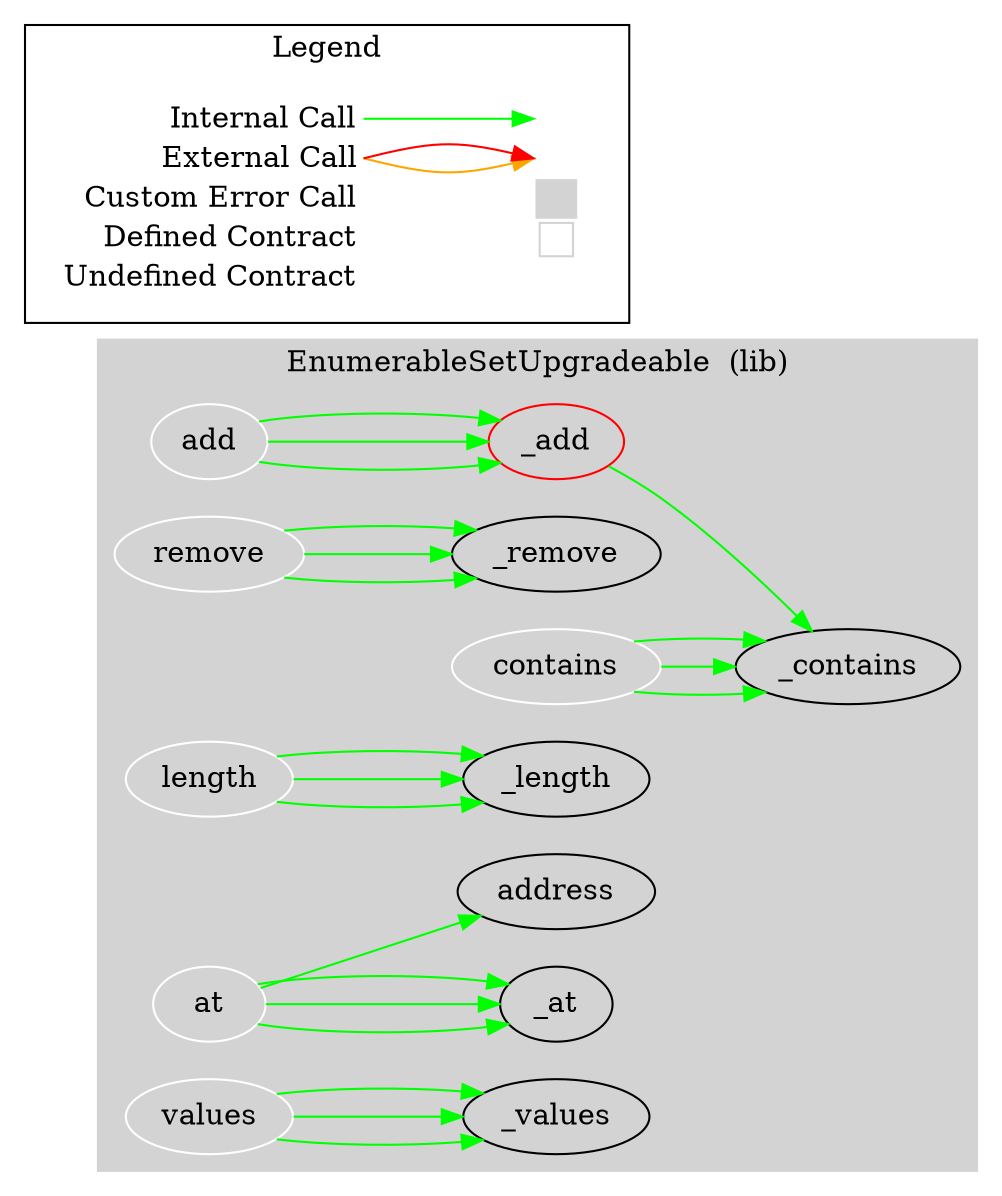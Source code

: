 digraph G {
  graph [ ratio = "auto", page = "100", compound =true ];
subgraph "clusterEnumerableSetUpgradeable" {
  graph [ label = "EnumerableSetUpgradeable  (lib)", color = "lightgray", style = "filled", bgcolor = "lightgray" ];
  "EnumerableSetUpgradeable._add" [ label = "_add", color = "red" ];
  "EnumerableSetUpgradeable._remove" [ label = "_remove" ];
  "EnumerableSetUpgradeable._contains" [ label = "_contains" ];
  "EnumerableSetUpgradeable._length" [ label = "_length" ];
  "EnumerableSetUpgradeable._at" [ label = "_at" ];
  "EnumerableSetUpgradeable._values" [ label = "_values" ];
  "EnumerableSetUpgradeable.add" [ label = "add", color = "white" ];
  "EnumerableSetUpgradeable.remove" [ label = "remove", color = "white" ];
  "EnumerableSetUpgradeable.contains" [ label = "contains", color = "white" ];
  "EnumerableSetUpgradeable.length" [ label = "length", color = "white" ];
  "EnumerableSetUpgradeable.at" [ label = "at", color = "white" ];
  "EnumerableSetUpgradeable.values" [ label = "values", color = "white" ];
  "EnumerableSetUpgradeable.address" [ label = "address" ];
}

  "EnumerableSetUpgradeable._add";
  "EnumerableSetUpgradeable._contains";
  "EnumerableSetUpgradeable.add";
  "EnumerableSetUpgradeable.remove";
  "EnumerableSetUpgradeable._remove";
  "EnumerableSetUpgradeable.contains";
  "EnumerableSetUpgradeable.length";
  "EnumerableSetUpgradeable._length";
  "EnumerableSetUpgradeable.at";
  "EnumerableSetUpgradeable._at";
  "EnumerableSetUpgradeable.values";
  "EnumerableSetUpgradeable._values";
  "EnumerableSetUpgradeable.address";
  "EnumerableSetUpgradeable._add" -> "EnumerableSetUpgradeable._contains" [ color = "green" ];
  "EnumerableSetUpgradeable.add" -> "EnumerableSetUpgradeable._add" [ color = "green" ];
  "EnumerableSetUpgradeable.remove" -> "EnumerableSetUpgradeable._remove" [ color = "green" ];
  "EnumerableSetUpgradeable.contains" -> "EnumerableSetUpgradeable._contains" [ color = "green" ];
  "EnumerableSetUpgradeable.length" -> "EnumerableSetUpgradeable._length" [ color = "green" ];
  "EnumerableSetUpgradeable.at" -> "EnumerableSetUpgradeable._at" [ color = "green" ];
  "EnumerableSetUpgradeable.values" -> "EnumerableSetUpgradeable._values" [ color = "green" ];
  "EnumerableSetUpgradeable.add" -> "EnumerableSetUpgradeable._add" [ color = "green" ];
  "EnumerableSetUpgradeable.remove" -> "EnumerableSetUpgradeable._remove" [ color = "green" ];
  "EnumerableSetUpgradeable.contains" -> "EnumerableSetUpgradeable._contains" [ color = "green" ];
  "EnumerableSetUpgradeable.length" -> "EnumerableSetUpgradeable._length" [ color = "green" ];
  "EnumerableSetUpgradeable.at" -> "EnumerableSetUpgradeable.address" [ color = "green" ];
  "EnumerableSetUpgradeable.at" -> "EnumerableSetUpgradeable._at" [ color = "green" ];
  "EnumerableSetUpgradeable.values" -> "EnumerableSetUpgradeable._values" [ color = "green" ];
  "EnumerableSetUpgradeable.add" -> "EnumerableSetUpgradeable._add" [ color = "green" ];
  "EnumerableSetUpgradeable.remove" -> "EnumerableSetUpgradeable._remove" [ color = "green" ];
  "EnumerableSetUpgradeable.contains" -> "EnumerableSetUpgradeable._contains" [ color = "green" ];
  "EnumerableSetUpgradeable.length" -> "EnumerableSetUpgradeable._length" [ color = "green" ];
  "EnumerableSetUpgradeable.at" -> "EnumerableSetUpgradeable._at" [ color = "green" ];
  "EnumerableSetUpgradeable.values" -> "EnumerableSetUpgradeable._values" [ color = "green" ];


rankdir=LR
node [shape=plaintext]
subgraph cluster_01 { 
label = "Legend";
key [label=<<table border="0" cellpadding="2" cellspacing="0" cellborder="0">
  <tr><td align="right" port="i1">Internal Call</td></tr>
  <tr><td align="right" port="i2">External Call</td></tr>
  <tr><td align="right" port="i2">Custom Error Call</td></tr>
  <tr><td align="right" port="i3">Defined Contract</td></tr>
  <tr><td align="right" port="i4">Undefined Contract</td></tr>
  </table>>]
key2 [label=<<table border="0" cellpadding="2" cellspacing="0" cellborder="0">
  <tr><td port="i1">&nbsp;&nbsp;&nbsp;</td></tr>
  <tr><td port="i2">&nbsp;&nbsp;&nbsp;</td></tr>
  <tr><td port="i3" bgcolor="lightgray">&nbsp;&nbsp;&nbsp;</td></tr>
  <tr><td port="i4">
    <table border="1" cellborder="0" cellspacing="0" cellpadding="7" color="lightgray">
      <tr>
       <td></td>
      </tr>
     </table>
  </td></tr>
  </table>>]
key:i1:e -> key2:i1:w [color="green"]
key:i2:e -> key2:i2:w [color="orange"]
key:i2:e -> key2:i2:w [color="red"]
}
}

